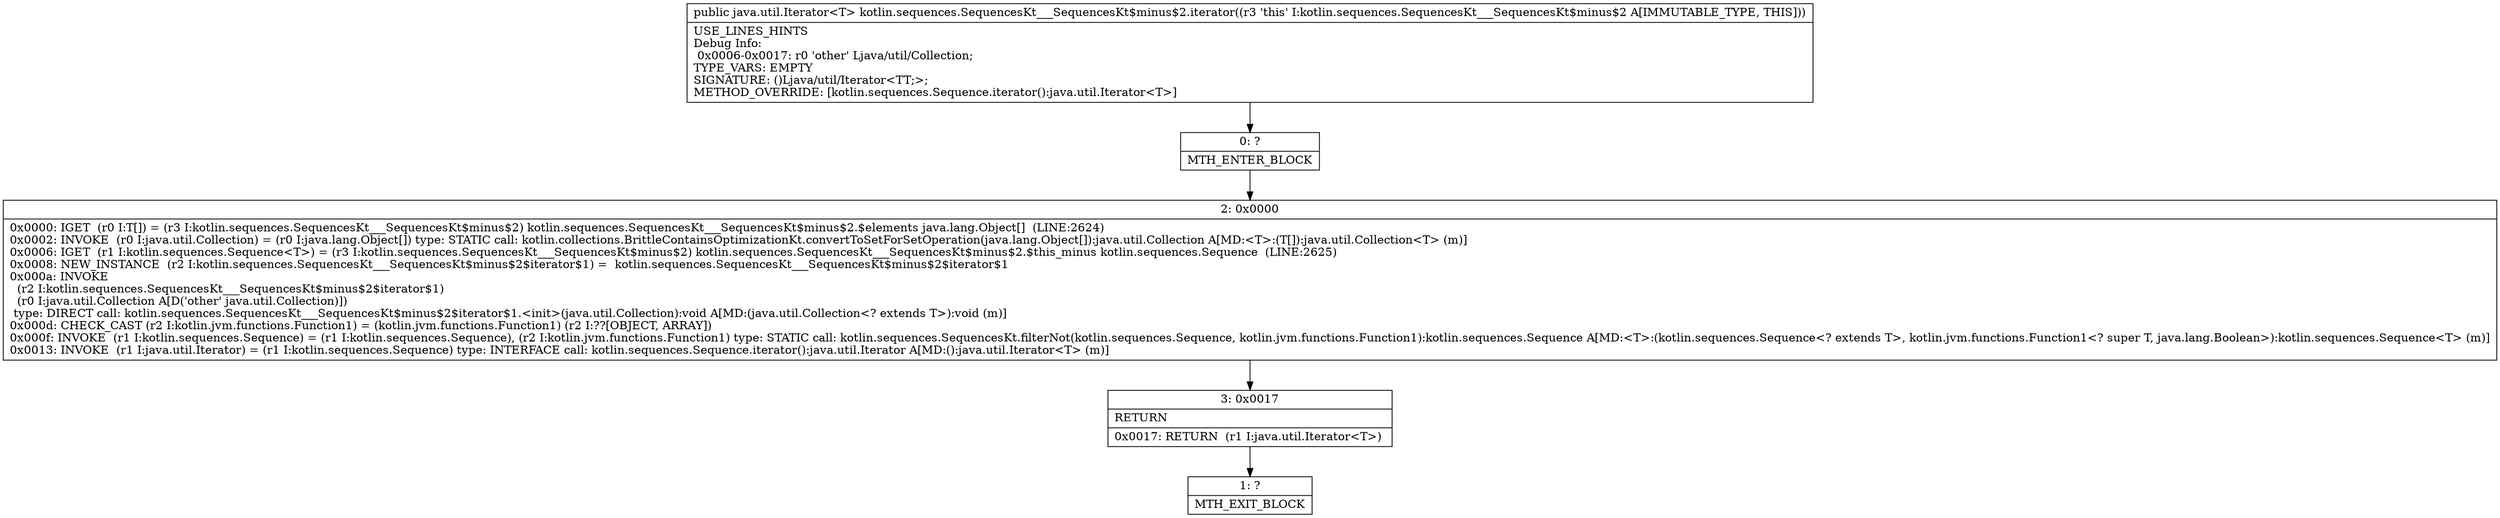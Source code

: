 digraph "CFG forkotlin.sequences.SequencesKt___SequencesKt$minus$2.iterator()Ljava\/util\/Iterator;" {
Node_0 [shape=record,label="{0\:\ ?|MTH_ENTER_BLOCK\l}"];
Node_2 [shape=record,label="{2\:\ 0x0000|0x0000: IGET  (r0 I:T[]) = (r3 I:kotlin.sequences.SequencesKt___SequencesKt$minus$2) kotlin.sequences.SequencesKt___SequencesKt$minus$2.$elements java.lang.Object[]  (LINE:2624)\l0x0002: INVOKE  (r0 I:java.util.Collection) = (r0 I:java.lang.Object[]) type: STATIC call: kotlin.collections.BrittleContainsOptimizationKt.convertToSetForSetOperation(java.lang.Object[]):java.util.Collection A[MD:\<T\>:(T[]):java.util.Collection\<T\> (m)]\l0x0006: IGET  (r1 I:kotlin.sequences.Sequence\<T\>) = (r3 I:kotlin.sequences.SequencesKt___SequencesKt$minus$2) kotlin.sequences.SequencesKt___SequencesKt$minus$2.$this_minus kotlin.sequences.Sequence  (LINE:2625)\l0x0008: NEW_INSTANCE  (r2 I:kotlin.sequences.SequencesKt___SequencesKt$minus$2$iterator$1) =  kotlin.sequences.SequencesKt___SequencesKt$minus$2$iterator$1 \l0x000a: INVOKE  \l  (r2 I:kotlin.sequences.SequencesKt___SequencesKt$minus$2$iterator$1)\l  (r0 I:java.util.Collection A[D('other' java.util.Collection)])\l type: DIRECT call: kotlin.sequences.SequencesKt___SequencesKt$minus$2$iterator$1.\<init\>(java.util.Collection):void A[MD:(java.util.Collection\<? extends T\>):void (m)]\l0x000d: CHECK_CAST (r2 I:kotlin.jvm.functions.Function1) = (kotlin.jvm.functions.Function1) (r2 I:??[OBJECT, ARRAY]) \l0x000f: INVOKE  (r1 I:kotlin.sequences.Sequence) = (r1 I:kotlin.sequences.Sequence), (r2 I:kotlin.jvm.functions.Function1) type: STATIC call: kotlin.sequences.SequencesKt.filterNot(kotlin.sequences.Sequence, kotlin.jvm.functions.Function1):kotlin.sequences.Sequence A[MD:\<T\>:(kotlin.sequences.Sequence\<? extends T\>, kotlin.jvm.functions.Function1\<? super T, java.lang.Boolean\>):kotlin.sequences.Sequence\<T\> (m)]\l0x0013: INVOKE  (r1 I:java.util.Iterator) = (r1 I:kotlin.sequences.Sequence) type: INTERFACE call: kotlin.sequences.Sequence.iterator():java.util.Iterator A[MD:():java.util.Iterator\<T\> (m)]\l}"];
Node_3 [shape=record,label="{3\:\ 0x0017|RETURN\l|0x0017: RETURN  (r1 I:java.util.Iterator\<T\>) \l}"];
Node_1 [shape=record,label="{1\:\ ?|MTH_EXIT_BLOCK\l}"];
MethodNode[shape=record,label="{public java.util.Iterator\<T\> kotlin.sequences.SequencesKt___SequencesKt$minus$2.iterator((r3 'this' I:kotlin.sequences.SequencesKt___SequencesKt$minus$2 A[IMMUTABLE_TYPE, THIS]))  | USE_LINES_HINTS\lDebug Info:\l  0x0006\-0x0017: r0 'other' Ljava\/util\/Collection;\lTYPE_VARS: EMPTY\lSIGNATURE: ()Ljava\/util\/Iterator\<TT;\>;\lMETHOD_OVERRIDE: [kotlin.sequences.Sequence.iterator():java.util.Iterator\<T\>]\l}"];
MethodNode -> Node_0;Node_0 -> Node_2;
Node_2 -> Node_3;
Node_3 -> Node_1;
}

